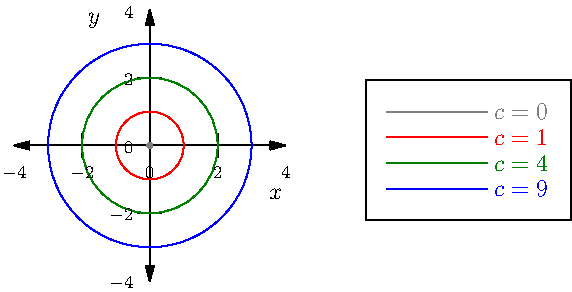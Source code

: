 import graph;

size(10cm);

real f(real x, real y) {
  return x^2 + y^2;
}

// Set up the range of the plot
real xmin = -4, xmax = 4;
real ymin = -4, ymax = 4;

// Draw axes
xaxis("$x$", xmin, xmax, Ticks(Label(fontsize(9pt)), Step=2, begin=false, end=false), Arrows);
yaxis("$y$", ymin, ymax, Ticks(Label(fontsize(9pt)), Step=2, begin=false, end=false), Arrows);

draw(circle((0, 0), 0), grey, "$c = 0$");
dot((0,0), grey);
draw(circle((0, 0), 1), red, "$c = 1$");
draw(circle((0, 0), 2), deepgreen, "$c = 4$");
draw(circle((0, 0), 3), blue, "$c = 9$");

add(legend(),(7,1), UnFill);
